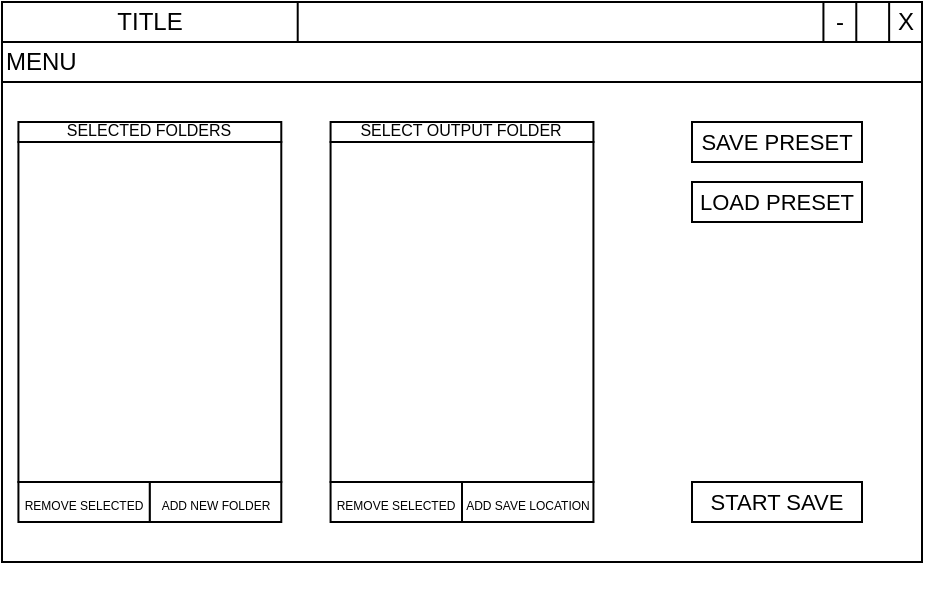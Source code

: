 <mxfile version="12.3.2" type="device" pages="1"><diagram id="zF1-w0AQfVZAndGNTJ4v" name="Page-1"><mxGraphModel dx="805" dy="462" grid="1" gridSize="10" guides="1" tooltips="1" connect="1" arrows="1" fold="1" page="1" pageScale="1" pageWidth="827" pageHeight="1169" math="0" shadow="0"><root><mxCell id="0"/><mxCell id="1" parent="0"/><mxCell id="Lo1HBIY_IDzTpYeQrheb-10" value="" style="group;fontSize=10;" vertex="1" connectable="0" parent="1"><mxGeometry x="120" y="150" width="460" height="300" as="geometry"/></mxCell><mxCell id="Lo1HBIY_IDzTpYeQrheb-2" value="" style="rounded=0;whiteSpace=wrap;html=1;" vertex="1" parent="Lo1HBIY_IDzTpYeQrheb-10"><mxGeometry width="460" height="280" as="geometry"/></mxCell><mxCell id="Lo1HBIY_IDzTpYeQrheb-3" value="" style="rounded=0;whiteSpace=wrap;html=1;" vertex="1" parent="Lo1HBIY_IDzTpYeQrheb-10"><mxGeometry width="460" height="20" as="geometry"/></mxCell><mxCell id="Lo1HBIY_IDzTpYeQrheb-4" value="X" style="rounded=0;whiteSpace=wrap;html=1;" vertex="1" parent="Lo1HBIY_IDzTpYeQrheb-10"><mxGeometry x="443.571" width="16.429" height="20" as="geometry"/></mxCell><mxCell id="Lo1HBIY_IDzTpYeQrheb-5" value="-" style="rounded=0;whiteSpace=wrap;html=1;" vertex="1" parent="Lo1HBIY_IDzTpYeQrheb-10"><mxGeometry x="410.714" width="16.429" height="20" as="geometry"/></mxCell><mxCell id="Lo1HBIY_IDzTpYeQrheb-6" value="TITLE" style="rounded=0;whiteSpace=wrap;html=1;" vertex="1" parent="Lo1HBIY_IDzTpYeQrheb-10"><mxGeometry width="147.857" height="20" as="geometry"/></mxCell><mxCell id="Lo1HBIY_IDzTpYeQrheb-11" value="MENU&amp;nbsp;" style="rounded=0;whiteSpace=wrap;html=1;align=left;" vertex="1" parent="Lo1HBIY_IDzTpYeQrheb-10"><mxGeometry y="20" width="460" height="20" as="geometry"/></mxCell><mxCell id="Lo1HBIY_IDzTpYeQrheb-14" value="" style="group" vertex="1" connectable="0" parent="Lo1HBIY_IDzTpYeQrheb-10"><mxGeometry x="8.214" y="60" width="131.429" height="200" as="geometry"/></mxCell><mxCell id="Lo1HBIY_IDzTpYeQrheb-12" value="" style="rounded=0;whiteSpace=wrap;html=1;" vertex="1" parent="Lo1HBIY_IDzTpYeQrheb-14"><mxGeometry y="10" width="131.429" height="170" as="geometry"/></mxCell><mxCell id="Lo1HBIY_IDzTpYeQrheb-13" value="&lt;font style=&quot;font-size: 8px&quot;&gt;SELECTED FOLDERS&lt;/font&gt;" style="rounded=0;whiteSpace=wrap;html=1;verticalAlign=middle;spacing=2;spacingTop=-4;" vertex="1" parent="Lo1HBIY_IDzTpYeQrheb-14"><mxGeometry width="131.429" height="10" as="geometry"/></mxCell><mxCell id="Lo1HBIY_IDzTpYeQrheb-15" value="&lt;font style=&quot;font-size: 6px&quot;&gt;REMOVE SELECTED&lt;/font&gt;" style="rounded=0;whiteSpace=wrap;html=1;fontSize=10;" vertex="1" parent="Lo1HBIY_IDzTpYeQrheb-10"><mxGeometry x="8.214" y="240" width="65.714" height="20" as="geometry"/></mxCell><mxCell id="Lo1HBIY_IDzTpYeQrheb-16" value="&lt;font style=&quot;font-size: 6px&quot;&gt;ADD NEW FOLDER&lt;/font&gt;" style="rounded=0;whiteSpace=wrap;html=1;fontSize=10;" vertex="1" parent="Lo1HBIY_IDzTpYeQrheb-10"><mxGeometry x="73.929" y="240" width="65.714" height="20" as="geometry"/></mxCell><mxCell id="Lo1HBIY_IDzTpYeQrheb-17" value="" style="rounded=0;whiteSpace=wrap;html=1;fontSize=10;" vertex="1" parent="Lo1HBIY_IDzTpYeQrheb-10"><mxGeometry x="164.286" y="70" width="131.429" height="170" as="geometry"/></mxCell><mxCell id="Lo1HBIY_IDzTpYeQrheb-18" value="&lt;font style=&quot;font-size: 6px&quot;&gt;REMOVE SELECTED&lt;/font&gt;" style="rounded=0;whiteSpace=wrap;html=1;fontSize=10;" vertex="1" parent="Lo1HBIY_IDzTpYeQrheb-10"><mxGeometry x="164.286" y="240" width="65.714" height="20" as="geometry"/></mxCell><mxCell id="Lo1HBIY_IDzTpYeQrheb-19" value="&lt;span style=&quot;font-size: 6px&quot;&gt;ADD SAVE LOCATION&lt;/span&gt;" style="rounded=0;whiteSpace=wrap;html=1;fontSize=10;" vertex="1" parent="Lo1HBIY_IDzTpYeQrheb-10"><mxGeometry x="230" y="240" width="65.714" height="20" as="geometry"/></mxCell><mxCell id="Lo1HBIY_IDzTpYeQrheb-21" value="&lt;font style=&quot;font-size: 8px&quot;&gt;SELECT OUTPUT FOLDER&lt;/font&gt;" style="rounded=0;whiteSpace=wrap;html=1;verticalAlign=middle;spacing=2;spacingTop=-4;" vertex="1" parent="Lo1HBIY_IDzTpYeQrheb-10"><mxGeometry x="164.286" y="60" width="131.429" height="10" as="geometry"/></mxCell><mxCell id="Lo1HBIY_IDzTpYeQrheb-22" value="&lt;font style=&quot;font-size: 11px;&quot;&gt;SAVE PRESET&lt;/font&gt;" style="rounded=0;whiteSpace=wrap;html=1;fontSize=11;" vertex="1" parent="Lo1HBIY_IDzTpYeQrheb-10"><mxGeometry x="345" y="60" width="85" height="20" as="geometry"/></mxCell><mxCell id="Lo1HBIY_IDzTpYeQrheb-23" value="&lt;font style=&quot;font-size: 11px&quot;&gt;START SAVE&lt;/font&gt;" style="rounded=0;whiteSpace=wrap;html=1;fontSize=11;" vertex="1" parent="Lo1HBIY_IDzTpYeQrheb-10"><mxGeometry x="345" y="240" width="85" height="20" as="geometry"/></mxCell><mxCell id="Lo1HBIY_IDzTpYeQrheb-24" value="&lt;font style=&quot;font-size: 11px&quot;&gt;LOAD PRESET&lt;/font&gt;" style="rounded=0;whiteSpace=wrap;html=1;fontSize=11;" vertex="1" parent="Lo1HBIY_IDzTpYeQrheb-10"><mxGeometry x="345" y="90" width="85" height="20" as="geometry"/></mxCell></root></mxGraphModel></diagram></mxfile>